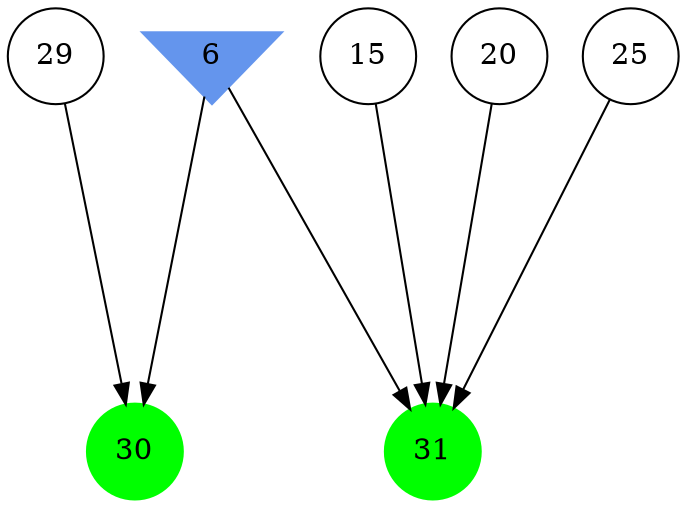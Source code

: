 digraph brain {
	ranksep=2.0;
	6 [shape=invtriangle,style=filled,color=cornflowerblue];
	15 [shape=circle,color=black];
	20 [shape=circle,color=black];
	25 [shape=circle,color=black];
	29 [shape=circle,color=black];
	30 [shape=circle,style=filled,color=green];
	31 [shape=circle,style=filled,color=green];
	20	->	31;
	6	->	31;
	15	->	31;
	25	->	31;
	6	->	30;
	29	->	30;
	{ rank=same; 6; }
	{ rank=same; 15; 20; 25; 29; }
	{ rank=same; 30; 31; }
}
